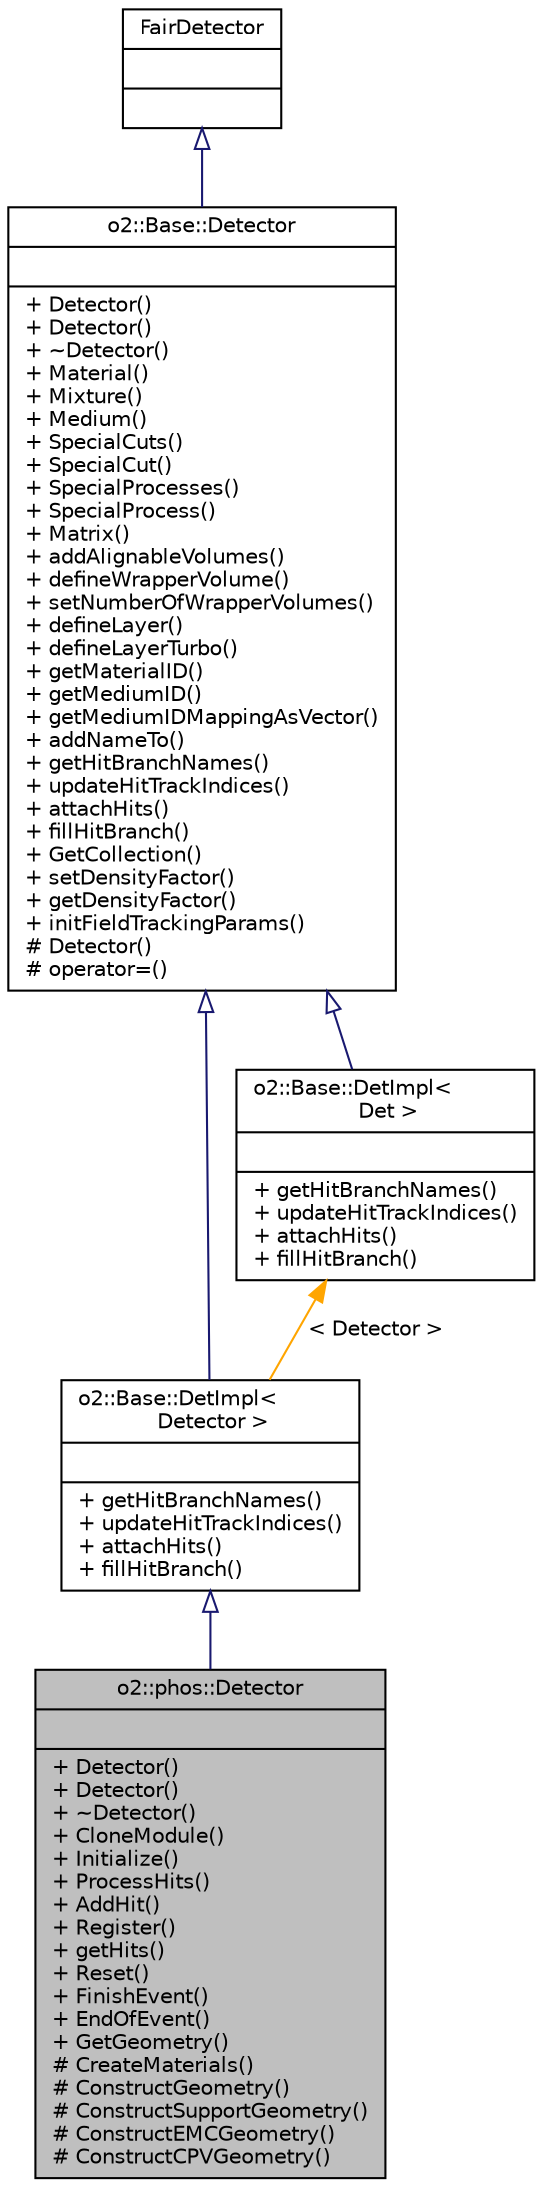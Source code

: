 digraph "o2::phos::Detector"
{
 // INTERACTIVE_SVG=YES
  bgcolor="transparent";
  edge [fontname="Helvetica",fontsize="10",labelfontname="Helvetica",labelfontsize="10"];
  node [fontname="Helvetica",fontsize="10",shape=record];
  Node1 [label="{o2::phos::Detector\n||+ Detector()\l+ Detector()\l+ ~Detector()\l+ CloneModule()\l+ Initialize()\l+ ProcessHits()\l+ AddHit()\l+ Register()\l+ getHits()\l+ Reset()\l+ FinishEvent()\l+ EndOfEvent()\l+ GetGeometry()\l# CreateMaterials()\l# ConstructGeometry()\l# ConstructSupportGeometry()\l# ConstructEMCGeometry()\l# ConstructCPVGeometry()\l}",height=0.2,width=0.4,color="black", fillcolor="grey75", style="filled" fontcolor="black"];
  Node2 -> Node1 [dir="back",color="midnightblue",fontsize="10",style="solid",arrowtail="onormal",fontname="Helvetica"];
  Node2 [label="{o2::Base::DetImpl\<\l Detector \>\n||+ getHitBranchNames()\l+ updateHitTrackIndices()\l+ attachHits()\l+ fillHitBranch()\l}",height=0.2,width=0.4,color="black",URL="$d4/d8a/classo2_1_1Base_1_1DetImpl.html"];
  Node3 -> Node2 [dir="back",color="midnightblue",fontsize="10",style="solid",arrowtail="onormal",fontname="Helvetica"];
  Node3 [label="{o2::Base::Detector\n||+ Detector()\l+ Detector()\l+ ~Detector()\l+ Material()\l+ Mixture()\l+ Medium()\l+ SpecialCuts()\l+ SpecialCut()\l+ SpecialProcesses()\l+ SpecialProcess()\l+ Matrix()\l+ addAlignableVolumes()\l+ defineWrapperVolume()\l+ setNumberOfWrapperVolumes()\l+ defineLayer()\l+ defineLayerTurbo()\l+ getMaterialID()\l+ getMediumID()\l+ getMediumIDMappingAsVector()\l+ addNameTo()\l+ getHitBranchNames()\l+ updateHitTrackIndices()\l+ attachHits()\l+ fillHitBranch()\l+ GetCollection()\l+ setDensityFactor()\l+ getDensityFactor()\l+ initFieldTrackingParams()\l# Detector()\l# operator=()\l}",height=0.2,width=0.4,color="black",URL="$d7/d02/classo2_1_1Base_1_1Detector.html"];
  Node4 -> Node3 [dir="back",color="midnightblue",fontsize="10",style="solid",arrowtail="onormal",fontname="Helvetica"];
  Node4 [label="{FairDetector\n||}",height=0.2,width=0.4,color="black",URL="$d6/d0c/classFairDetector.html"];
  Node5 -> Node2 [dir="back",color="orange",fontsize="10",style="solid",label=" \< Detector \>" ,fontname="Helvetica"];
  Node5 [label="{o2::Base::DetImpl\<\l Det \>\n||+ getHitBranchNames()\l+ updateHitTrackIndices()\l+ attachHits()\l+ fillHitBranch()\l}",height=0.2,width=0.4,color="black",URL="$d4/d8a/classo2_1_1Base_1_1DetImpl.html"];
  Node3 -> Node5 [dir="back",color="midnightblue",fontsize="10",style="solid",arrowtail="onormal",fontname="Helvetica"];
}
